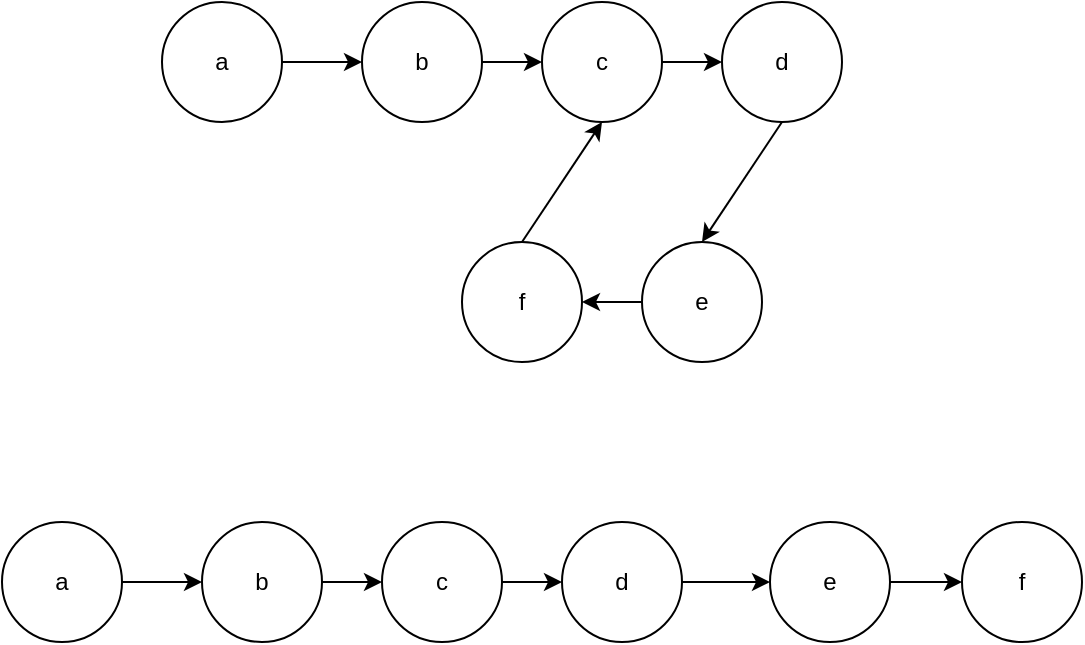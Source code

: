 <mxfile>
    <diagram id="CnBnC0WTZEZ2B_5jgKgi" name="第 1 页">
        <mxGraphModel dx="599" dy="588" grid="1" gridSize="10" guides="1" tooltips="1" connect="1" arrows="1" fold="1" page="1" pageScale="1" pageWidth="827" pageHeight="1169" math="0" shadow="0">
            <root>
                <mxCell id="0"/>
                <mxCell id="1" parent="0"/>
                <mxCell id="9" style="edgeStyle=none;html=1;entryX=0;entryY=0.5;entryDx=0;entryDy=0;" parent="1" source="2" target="3" edge="1">
                    <mxGeometry relative="1" as="geometry"/>
                </mxCell>
                <mxCell id="2" value="a" style="ellipse;whiteSpace=wrap;html=1;aspect=fixed;" parent="1" vertex="1">
                    <mxGeometry x="110" y="90" width="60" height="60" as="geometry"/>
                </mxCell>
                <mxCell id="10" style="edgeStyle=none;html=1;exitX=1;exitY=0.5;exitDx=0;exitDy=0;entryX=0;entryY=0.5;entryDx=0;entryDy=0;" parent="1" source="3" target="4" edge="1">
                    <mxGeometry relative="1" as="geometry"/>
                </mxCell>
                <mxCell id="3" value="b" style="ellipse;whiteSpace=wrap;html=1;aspect=fixed;" parent="1" vertex="1">
                    <mxGeometry x="210" y="90" width="60" height="60" as="geometry"/>
                </mxCell>
                <mxCell id="11" style="edgeStyle=none;html=1;exitX=1;exitY=0.5;exitDx=0;exitDy=0;entryX=0;entryY=0.5;entryDx=0;entryDy=0;" parent="1" source="4" target="5" edge="1">
                    <mxGeometry relative="1" as="geometry"/>
                </mxCell>
                <mxCell id="4" value="c" style="ellipse;whiteSpace=wrap;html=1;aspect=fixed;" parent="1" vertex="1">
                    <mxGeometry x="300" y="90" width="60" height="60" as="geometry"/>
                </mxCell>
                <mxCell id="12" style="edgeStyle=none;html=1;exitX=0.5;exitY=1;exitDx=0;exitDy=0;entryX=0.5;entryY=0;entryDx=0;entryDy=0;" parent="1" source="5" target="7" edge="1">
                    <mxGeometry relative="1" as="geometry"/>
                </mxCell>
                <mxCell id="5" value="d" style="ellipse;whiteSpace=wrap;html=1;aspect=fixed;" parent="1" vertex="1">
                    <mxGeometry x="390" y="90" width="60" height="60" as="geometry"/>
                </mxCell>
                <mxCell id="14" style="edgeStyle=none;html=1;exitX=0.5;exitY=0;exitDx=0;exitDy=0;entryX=0.5;entryY=1;entryDx=0;entryDy=0;" parent="1" source="6" target="4" edge="1">
                    <mxGeometry relative="1" as="geometry"/>
                </mxCell>
                <mxCell id="6" value="f" style="ellipse;whiteSpace=wrap;html=1;aspect=fixed;" parent="1" vertex="1">
                    <mxGeometry x="260" y="210" width="60" height="60" as="geometry"/>
                </mxCell>
                <mxCell id="13" style="edgeStyle=none;html=1;entryX=1;entryY=0.5;entryDx=0;entryDy=0;" parent="1" source="7" target="6" edge="1">
                    <mxGeometry relative="1" as="geometry"/>
                </mxCell>
                <mxCell id="7" value="e" style="ellipse;whiteSpace=wrap;html=1;aspect=fixed;" parent="1" vertex="1">
                    <mxGeometry x="350" y="210" width="60" height="60" as="geometry"/>
                </mxCell>
                <mxCell id="15" style="edgeStyle=none;html=1;entryX=0;entryY=0.5;entryDx=0;entryDy=0;" edge="1" parent="1" source="16" target="18">
                    <mxGeometry relative="1" as="geometry"/>
                </mxCell>
                <mxCell id="16" value="a" style="ellipse;whiteSpace=wrap;html=1;aspect=fixed;" vertex="1" parent="1">
                    <mxGeometry x="30" y="350" width="60" height="60" as="geometry"/>
                </mxCell>
                <mxCell id="17" style="edgeStyle=none;html=1;exitX=1;exitY=0.5;exitDx=0;exitDy=0;entryX=0;entryY=0.5;entryDx=0;entryDy=0;" edge="1" parent="1" source="18" target="20">
                    <mxGeometry relative="1" as="geometry"/>
                </mxCell>
                <mxCell id="18" value="b" style="ellipse;whiteSpace=wrap;html=1;aspect=fixed;" vertex="1" parent="1">
                    <mxGeometry x="130" y="350" width="60" height="60" as="geometry"/>
                </mxCell>
                <mxCell id="19" style="edgeStyle=none;html=1;exitX=1;exitY=0.5;exitDx=0;exitDy=0;entryX=0;entryY=0.5;entryDx=0;entryDy=0;" edge="1" parent="1" source="20" target="22">
                    <mxGeometry relative="1" as="geometry"/>
                </mxCell>
                <mxCell id="20" value="c" style="ellipse;whiteSpace=wrap;html=1;aspect=fixed;" vertex="1" parent="1">
                    <mxGeometry x="220" y="350" width="60" height="60" as="geometry"/>
                </mxCell>
                <mxCell id="21" style="edgeStyle=none;html=1;exitX=1;exitY=0.5;exitDx=0;exitDy=0;entryX=0;entryY=0.5;entryDx=0;entryDy=0;" edge="1" parent="1" source="22" target="26">
                    <mxGeometry relative="1" as="geometry"/>
                </mxCell>
                <mxCell id="22" value="d" style="ellipse;whiteSpace=wrap;html=1;aspect=fixed;" vertex="1" parent="1">
                    <mxGeometry x="310" y="350" width="60" height="60" as="geometry"/>
                </mxCell>
                <mxCell id="24" value="f" style="ellipse;whiteSpace=wrap;html=1;aspect=fixed;" vertex="1" parent="1">
                    <mxGeometry x="510" y="350" width="60" height="60" as="geometry"/>
                </mxCell>
                <mxCell id="25" style="edgeStyle=none;html=1;" edge="1" parent="1" source="26">
                    <mxGeometry relative="1" as="geometry">
                        <mxPoint x="510" y="380" as="targetPoint"/>
                    </mxGeometry>
                </mxCell>
                <mxCell id="26" value="e" style="ellipse;whiteSpace=wrap;html=1;aspect=fixed;" vertex="1" parent="1">
                    <mxGeometry x="414" y="350" width="60" height="60" as="geometry"/>
                </mxCell>
            </root>
        </mxGraphModel>
    </diagram>
</mxfile>
